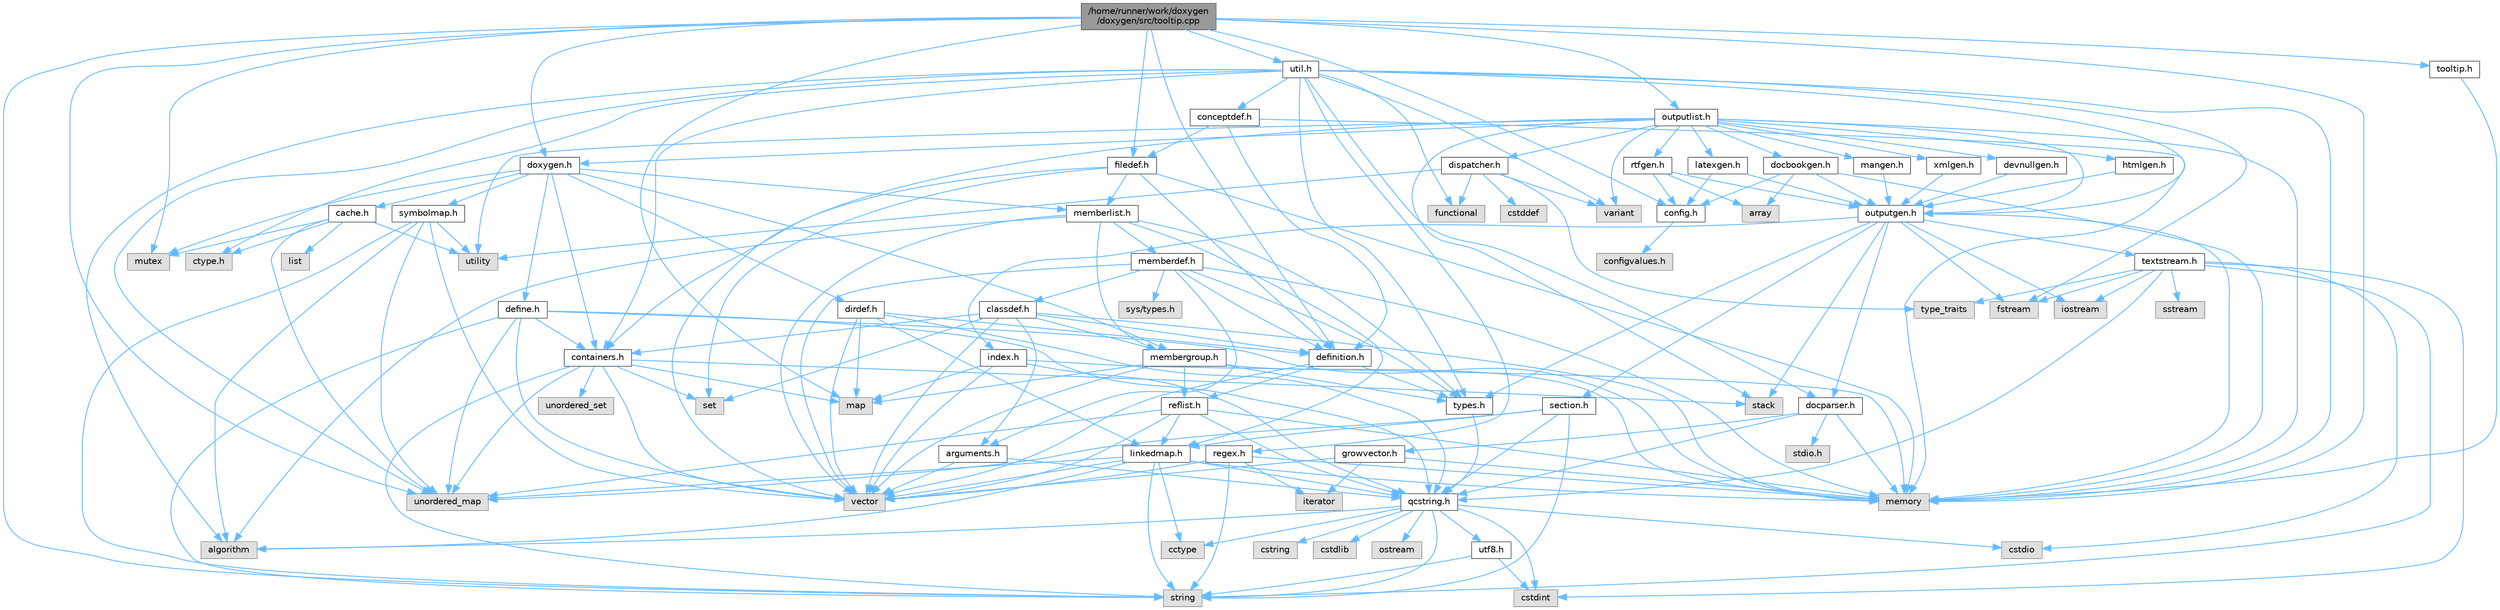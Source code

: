 digraph "/home/runner/work/doxygen/doxygen/src/tooltip.cpp"
{
 // INTERACTIVE_SVG=YES
 // LATEX_PDF_SIZE
  bgcolor="transparent";
  edge [fontname=Helvetica,fontsize=10,labelfontname=Helvetica,labelfontsize=10];
  node [fontname=Helvetica,fontsize=10,shape=box,height=0.2,width=0.4];
  Node1 [id="Node000001",label="/home/runner/work/doxygen\l/doxygen/src/tooltip.cpp",height=0.2,width=0.4,color="gray40", fillcolor="grey60", style="filled", fontcolor="black"];
  Node1 -> Node2 [id="edge1_Node000001_Node000002",color="steelblue1",style="solid"];
  Node2 [id="Node000002",label="map",height=0.2,width=0.4,color="grey60", fillcolor="#E0E0E0", style="filled"];
  Node1 -> Node3 [id="edge2_Node000001_Node000003",color="steelblue1",style="solid"];
  Node3 [id="Node000003",label="memory",height=0.2,width=0.4,color="grey60", fillcolor="#E0E0E0", style="filled"];
  Node1 -> Node4 [id="edge3_Node000001_Node000004",color="steelblue1",style="solid"];
  Node4 [id="Node000004",label="unordered_map",height=0.2,width=0.4,color="grey60", fillcolor="#E0E0E0", style="filled"];
  Node1 -> Node5 [id="edge4_Node000001_Node000005",color="steelblue1",style="solid"];
  Node5 [id="Node000005",label="string",height=0.2,width=0.4,color="grey60", fillcolor="#E0E0E0", style="filled"];
  Node1 -> Node6 [id="edge5_Node000001_Node000006",color="steelblue1",style="solid"];
  Node6 [id="Node000006",label="mutex",height=0.2,width=0.4,color="grey60", fillcolor="#E0E0E0", style="filled"];
  Node1 -> Node7 [id="edge6_Node000001_Node000007",color="steelblue1",style="solid"];
  Node7 [id="Node000007",label="tooltip.h",height=0.2,width=0.4,color="grey40", fillcolor="white", style="filled",URL="$db/d83/tooltip_8h.html",tooltip=" "];
  Node7 -> Node3 [id="edge7_Node000007_Node000003",color="steelblue1",style="solid"];
  Node1 -> Node8 [id="edge8_Node000001_Node000008",color="steelblue1",style="solid"];
  Node8 [id="Node000008",label="definition.h",height=0.2,width=0.4,color="grey40", fillcolor="white", style="filled",URL="$df/da1/definition_8h.html",tooltip=" "];
  Node8 -> Node9 [id="edge9_Node000008_Node000009",color="steelblue1",style="solid"];
  Node9 [id="Node000009",label="vector",height=0.2,width=0.4,color="grey60", fillcolor="#E0E0E0", style="filled"];
  Node8 -> Node10 [id="edge10_Node000008_Node000010",color="steelblue1",style="solid"];
  Node10 [id="Node000010",label="types.h",height=0.2,width=0.4,color="grey40", fillcolor="white", style="filled",URL="$d9/d49/types_8h.html",tooltip="This file contains a number of basic enums and types."];
  Node10 -> Node11 [id="edge11_Node000010_Node000011",color="steelblue1",style="solid"];
  Node11 [id="Node000011",label="qcstring.h",height=0.2,width=0.4,color="grey40", fillcolor="white", style="filled",URL="$d7/d5c/qcstring_8h.html",tooltip=" "];
  Node11 -> Node5 [id="edge12_Node000011_Node000005",color="steelblue1",style="solid"];
  Node11 -> Node12 [id="edge13_Node000011_Node000012",color="steelblue1",style="solid"];
  Node12 [id="Node000012",label="algorithm",height=0.2,width=0.4,color="grey60", fillcolor="#E0E0E0", style="filled"];
  Node11 -> Node13 [id="edge14_Node000011_Node000013",color="steelblue1",style="solid"];
  Node13 [id="Node000013",label="cctype",height=0.2,width=0.4,color="grey60", fillcolor="#E0E0E0", style="filled"];
  Node11 -> Node14 [id="edge15_Node000011_Node000014",color="steelblue1",style="solid"];
  Node14 [id="Node000014",label="cstring",height=0.2,width=0.4,color="grey60", fillcolor="#E0E0E0", style="filled"];
  Node11 -> Node15 [id="edge16_Node000011_Node000015",color="steelblue1",style="solid"];
  Node15 [id="Node000015",label="cstdio",height=0.2,width=0.4,color="grey60", fillcolor="#E0E0E0", style="filled"];
  Node11 -> Node16 [id="edge17_Node000011_Node000016",color="steelblue1",style="solid"];
  Node16 [id="Node000016",label="cstdlib",height=0.2,width=0.4,color="grey60", fillcolor="#E0E0E0", style="filled"];
  Node11 -> Node17 [id="edge18_Node000011_Node000017",color="steelblue1",style="solid"];
  Node17 [id="Node000017",label="cstdint",height=0.2,width=0.4,color="grey60", fillcolor="#E0E0E0", style="filled"];
  Node11 -> Node18 [id="edge19_Node000011_Node000018",color="steelblue1",style="solid"];
  Node18 [id="Node000018",label="ostream",height=0.2,width=0.4,color="grey60", fillcolor="#E0E0E0", style="filled"];
  Node11 -> Node19 [id="edge20_Node000011_Node000019",color="steelblue1",style="solid"];
  Node19 [id="Node000019",label="utf8.h",height=0.2,width=0.4,color="grey40", fillcolor="white", style="filled",URL="$db/d7c/utf8_8h.html",tooltip="Various UTF8 related helper functions."];
  Node19 -> Node17 [id="edge21_Node000019_Node000017",color="steelblue1",style="solid"];
  Node19 -> Node5 [id="edge22_Node000019_Node000005",color="steelblue1",style="solid"];
  Node8 -> Node20 [id="edge23_Node000008_Node000020",color="steelblue1",style="solid"];
  Node20 [id="Node000020",label="reflist.h",height=0.2,width=0.4,color="grey40", fillcolor="white", style="filled",URL="$d1/d02/reflist_8h.html",tooltip=" "];
  Node20 -> Node9 [id="edge24_Node000020_Node000009",color="steelblue1",style="solid"];
  Node20 -> Node4 [id="edge25_Node000020_Node000004",color="steelblue1",style="solid"];
  Node20 -> Node3 [id="edge26_Node000020_Node000003",color="steelblue1",style="solid"];
  Node20 -> Node11 [id="edge27_Node000020_Node000011",color="steelblue1",style="solid"];
  Node20 -> Node21 [id="edge28_Node000020_Node000021",color="steelblue1",style="solid"];
  Node21 [id="Node000021",label="linkedmap.h",height=0.2,width=0.4,color="grey40", fillcolor="white", style="filled",URL="$da/de1/linkedmap_8h.html",tooltip=" "];
  Node21 -> Node4 [id="edge29_Node000021_Node000004",color="steelblue1",style="solid"];
  Node21 -> Node9 [id="edge30_Node000021_Node000009",color="steelblue1",style="solid"];
  Node21 -> Node3 [id="edge31_Node000021_Node000003",color="steelblue1",style="solid"];
  Node21 -> Node5 [id="edge32_Node000021_Node000005",color="steelblue1",style="solid"];
  Node21 -> Node12 [id="edge33_Node000021_Node000012",color="steelblue1",style="solid"];
  Node21 -> Node13 [id="edge34_Node000021_Node000013",color="steelblue1",style="solid"];
  Node21 -> Node11 [id="edge35_Node000021_Node000011",color="steelblue1",style="solid"];
  Node1 -> Node22 [id="edge36_Node000001_Node000022",color="steelblue1",style="solid"];
  Node22 [id="Node000022",label="outputlist.h",height=0.2,width=0.4,color="grey40", fillcolor="white", style="filled",URL="$d2/db9/outputlist_8h.html",tooltip=" "];
  Node22 -> Node23 [id="edge37_Node000022_Node000023",color="steelblue1",style="solid"];
  Node23 [id="Node000023",label="utility",height=0.2,width=0.4,color="grey60", fillcolor="#E0E0E0", style="filled"];
  Node22 -> Node9 [id="edge38_Node000022_Node000009",color="steelblue1",style="solid"];
  Node22 -> Node3 [id="edge39_Node000022_Node000003",color="steelblue1",style="solid"];
  Node22 -> Node24 [id="edge40_Node000022_Node000024",color="steelblue1",style="solid"];
  Node24 [id="Node000024",label="variant",height=0.2,width=0.4,color="grey60", fillcolor="#E0E0E0", style="filled"];
  Node22 -> Node25 [id="edge41_Node000022_Node000025",color="steelblue1",style="solid"];
  Node25 [id="Node000025",label="stack",height=0.2,width=0.4,color="grey60", fillcolor="#E0E0E0", style="filled"];
  Node22 -> Node26 [id="edge42_Node000022_Node000026",color="steelblue1",style="solid"];
  Node26 [id="Node000026",label="outputgen.h",height=0.2,width=0.4,color="grey40", fillcolor="white", style="filled",URL="$df/d06/outputgen_8h.html",tooltip=" "];
  Node26 -> Node3 [id="edge43_Node000026_Node000003",color="steelblue1",style="solid"];
  Node26 -> Node25 [id="edge44_Node000026_Node000025",color="steelblue1",style="solid"];
  Node26 -> Node27 [id="edge45_Node000026_Node000027",color="steelblue1",style="solid"];
  Node27 [id="Node000027",label="iostream",height=0.2,width=0.4,color="grey60", fillcolor="#E0E0E0", style="filled"];
  Node26 -> Node28 [id="edge46_Node000026_Node000028",color="steelblue1",style="solid"];
  Node28 [id="Node000028",label="fstream",height=0.2,width=0.4,color="grey60", fillcolor="#E0E0E0", style="filled"];
  Node26 -> Node10 [id="edge47_Node000026_Node000010",color="steelblue1",style="solid"];
  Node26 -> Node29 [id="edge48_Node000026_Node000029",color="steelblue1",style="solid"];
  Node29 [id="Node000029",label="index.h",height=0.2,width=0.4,color="grey40", fillcolor="white", style="filled",URL="$d1/db5/index_8h.html",tooltip=" "];
  Node29 -> Node3 [id="edge49_Node000029_Node000003",color="steelblue1",style="solid"];
  Node29 -> Node9 [id="edge50_Node000029_Node000009",color="steelblue1",style="solid"];
  Node29 -> Node2 [id="edge51_Node000029_Node000002",color="steelblue1",style="solid"];
  Node29 -> Node11 [id="edge52_Node000029_Node000011",color="steelblue1",style="solid"];
  Node26 -> Node30 [id="edge53_Node000026_Node000030",color="steelblue1",style="solid"];
  Node30 [id="Node000030",label="section.h",height=0.2,width=0.4,color="grey40", fillcolor="white", style="filled",URL="$d1/d2a/section_8h.html",tooltip=" "];
  Node30 -> Node5 [id="edge54_Node000030_Node000005",color="steelblue1",style="solid"];
  Node30 -> Node4 [id="edge55_Node000030_Node000004",color="steelblue1",style="solid"];
  Node30 -> Node11 [id="edge56_Node000030_Node000011",color="steelblue1",style="solid"];
  Node30 -> Node21 [id="edge57_Node000030_Node000021",color="steelblue1",style="solid"];
  Node26 -> Node31 [id="edge58_Node000026_Node000031",color="steelblue1",style="solid"];
  Node31 [id="Node000031",label="textstream.h",height=0.2,width=0.4,color="grey40", fillcolor="white", style="filled",URL="$d4/d7d/textstream_8h.html",tooltip=" "];
  Node31 -> Node5 [id="edge59_Node000031_Node000005",color="steelblue1",style="solid"];
  Node31 -> Node27 [id="edge60_Node000031_Node000027",color="steelblue1",style="solid"];
  Node31 -> Node32 [id="edge61_Node000031_Node000032",color="steelblue1",style="solid"];
  Node32 [id="Node000032",label="sstream",height=0.2,width=0.4,color="grey60", fillcolor="#E0E0E0", style="filled"];
  Node31 -> Node17 [id="edge62_Node000031_Node000017",color="steelblue1",style="solid"];
  Node31 -> Node15 [id="edge63_Node000031_Node000015",color="steelblue1",style="solid"];
  Node31 -> Node28 [id="edge64_Node000031_Node000028",color="steelblue1",style="solid"];
  Node31 -> Node33 [id="edge65_Node000031_Node000033",color="steelblue1",style="solid"];
  Node33 [id="Node000033",label="type_traits",height=0.2,width=0.4,color="grey60", fillcolor="#E0E0E0", style="filled"];
  Node31 -> Node11 [id="edge66_Node000031_Node000011",color="steelblue1",style="solid"];
  Node26 -> Node34 [id="edge67_Node000026_Node000034",color="steelblue1",style="solid"];
  Node34 [id="Node000034",label="docparser.h",height=0.2,width=0.4,color="grey40", fillcolor="white", style="filled",URL="$de/d9c/docparser_8h.html",tooltip=" "];
  Node34 -> Node35 [id="edge68_Node000034_Node000035",color="steelblue1",style="solid"];
  Node35 [id="Node000035",label="stdio.h",height=0.2,width=0.4,color="grey60", fillcolor="#E0E0E0", style="filled"];
  Node34 -> Node3 [id="edge69_Node000034_Node000003",color="steelblue1",style="solid"];
  Node34 -> Node11 [id="edge70_Node000034_Node000011",color="steelblue1",style="solid"];
  Node34 -> Node36 [id="edge71_Node000034_Node000036",color="steelblue1",style="solid"];
  Node36 [id="Node000036",label="growvector.h",height=0.2,width=0.4,color="grey40", fillcolor="white", style="filled",URL="$d7/d50/growvector_8h.html",tooltip=" "];
  Node36 -> Node9 [id="edge72_Node000036_Node000009",color="steelblue1",style="solid"];
  Node36 -> Node3 [id="edge73_Node000036_Node000003",color="steelblue1",style="solid"];
  Node36 -> Node37 [id="edge74_Node000036_Node000037",color="steelblue1",style="solid"];
  Node37 [id="Node000037",label="iterator",height=0.2,width=0.4,color="grey60", fillcolor="#E0E0E0", style="filled"];
  Node22 -> Node38 [id="edge75_Node000022_Node000038",color="steelblue1",style="solid"];
  Node38 [id="Node000038",label="doxygen.h",height=0.2,width=0.4,color="grey40", fillcolor="white", style="filled",URL="$d1/da1/doxygen_8h.html",tooltip=" "];
  Node38 -> Node6 [id="edge76_Node000038_Node000006",color="steelblue1",style="solid"];
  Node38 -> Node39 [id="edge77_Node000038_Node000039",color="steelblue1",style="solid"];
  Node39 [id="Node000039",label="containers.h",height=0.2,width=0.4,color="grey40", fillcolor="white", style="filled",URL="$d5/d75/containers_8h.html",tooltip=" "];
  Node39 -> Node9 [id="edge78_Node000039_Node000009",color="steelblue1",style="solid"];
  Node39 -> Node5 [id="edge79_Node000039_Node000005",color="steelblue1",style="solid"];
  Node39 -> Node40 [id="edge80_Node000039_Node000040",color="steelblue1",style="solid"];
  Node40 [id="Node000040",label="set",height=0.2,width=0.4,color="grey60", fillcolor="#E0E0E0", style="filled"];
  Node39 -> Node2 [id="edge81_Node000039_Node000002",color="steelblue1",style="solid"];
  Node39 -> Node41 [id="edge82_Node000039_Node000041",color="steelblue1",style="solid"];
  Node41 [id="Node000041",label="unordered_set",height=0.2,width=0.4,color="grey60", fillcolor="#E0E0E0", style="filled"];
  Node39 -> Node4 [id="edge83_Node000039_Node000004",color="steelblue1",style="solid"];
  Node39 -> Node25 [id="edge84_Node000039_Node000025",color="steelblue1",style="solid"];
  Node38 -> Node42 [id="edge85_Node000038_Node000042",color="steelblue1",style="solid"];
  Node42 [id="Node000042",label="membergroup.h",height=0.2,width=0.4,color="grey40", fillcolor="white", style="filled",URL="$d9/d11/membergroup_8h.html",tooltip=" "];
  Node42 -> Node9 [id="edge86_Node000042_Node000009",color="steelblue1",style="solid"];
  Node42 -> Node2 [id="edge87_Node000042_Node000002",color="steelblue1",style="solid"];
  Node42 -> Node3 [id="edge88_Node000042_Node000003",color="steelblue1",style="solid"];
  Node42 -> Node10 [id="edge89_Node000042_Node000010",color="steelblue1",style="solid"];
  Node42 -> Node20 [id="edge90_Node000042_Node000020",color="steelblue1",style="solid"];
  Node38 -> Node43 [id="edge91_Node000038_Node000043",color="steelblue1",style="solid"];
  Node43 [id="Node000043",label="dirdef.h",height=0.2,width=0.4,color="grey40", fillcolor="white", style="filled",URL="$d6/d15/dirdef_8h.html",tooltip=" "];
  Node43 -> Node9 [id="edge92_Node000043_Node000009",color="steelblue1",style="solid"];
  Node43 -> Node2 [id="edge93_Node000043_Node000002",color="steelblue1",style="solid"];
  Node43 -> Node11 [id="edge94_Node000043_Node000011",color="steelblue1",style="solid"];
  Node43 -> Node21 [id="edge95_Node000043_Node000021",color="steelblue1",style="solid"];
  Node43 -> Node8 [id="edge96_Node000043_Node000008",color="steelblue1",style="solid"];
  Node38 -> Node44 [id="edge97_Node000038_Node000044",color="steelblue1",style="solid"];
  Node44 [id="Node000044",label="memberlist.h",height=0.2,width=0.4,color="grey40", fillcolor="white", style="filled",URL="$dd/d78/memberlist_8h.html",tooltip=" "];
  Node44 -> Node9 [id="edge98_Node000044_Node000009",color="steelblue1",style="solid"];
  Node44 -> Node12 [id="edge99_Node000044_Node000012",color="steelblue1",style="solid"];
  Node44 -> Node45 [id="edge100_Node000044_Node000045",color="steelblue1",style="solid"];
  Node45 [id="Node000045",label="memberdef.h",height=0.2,width=0.4,color="grey40", fillcolor="white", style="filled",URL="$d4/d46/memberdef_8h.html",tooltip=" "];
  Node45 -> Node9 [id="edge101_Node000045_Node000009",color="steelblue1",style="solid"];
  Node45 -> Node3 [id="edge102_Node000045_Node000003",color="steelblue1",style="solid"];
  Node45 -> Node46 [id="edge103_Node000045_Node000046",color="steelblue1",style="solid"];
  Node46 [id="Node000046",label="sys/types.h",height=0.2,width=0.4,color="grey60", fillcolor="#E0E0E0", style="filled"];
  Node45 -> Node10 [id="edge104_Node000045_Node000010",color="steelblue1",style="solid"];
  Node45 -> Node8 [id="edge105_Node000045_Node000008",color="steelblue1",style="solid"];
  Node45 -> Node47 [id="edge106_Node000045_Node000047",color="steelblue1",style="solid"];
  Node47 [id="Node000047",label="arguments.h",height=0.2,width=0.4,color="grey40", fillcolor="white", style="filled",URL="$df/d9b/arguments_8h.html",tooltip=" "];
  Node47 -> Node9 [id="edge107_Node000047_Node000009",color="steelblue1",style="solid"];
  Node47 -> Node11 [id="edge108_Node000047_Node000011",color="steelblue1",style="solid"];
  Node45 -> Node48 [id="edge109_Node000045_Node000048",color="steelblue1",style="solid"];
  Node48 [id="Node000048",label="classdef.h",height=0.2,width=0.4,color="grey40", fillcolor="white", style="filled",URL="$d1/da6/classdef_8h.html",tooltip=" "];
  Node48 -> Node3 [id="edge110_Node000048_Node000003",color="steelblue1",style="solid"];
  Node48 -> Node9 [id="edge111_Node000048_Node000009",color="steelblue1",style="solid"];
  Node48 -> Node40 [id="edge112_Node000048_Node000040",color="steelblue1",style="solid"];
  Node48 -> Node39 [id="edge113_Node000048_Node000039",color="steelblue1",style="solid"];
  Node48 -> Node8 [id="edge114_Node000048_Node000008",color="steelblue1",style="solid"];
  Node48 -> Node47 [id="edge115_Node000048_Node000047",color="steelblue1",style="solid"];
  Node48 -> Node42 [id="edge116_Node000048_Node000042",color="steelblue1",style="solid"];
  Node44 -> Node21 [id="edge117_Node000044_Node000021",color="steelblue1",style="solid"];
  Node44 -> Node10 [id="edge118_Node000044_Node000010",color="steelblue1",style="solid"];
  Node44 -> Node42 [id="edge119_Node000044_Node000042",color="steelblue1",style="solid"];
  Node38 -> Node49 [id="edge120_Node000038_Node000049",color="steelblue1",style="solid"];
  Node49 [id="Node000049",label="define.h",height=0.2,width=0.4,color="grey40", fillcolor="white", style="filled",URL="$df/d67/define_8h.html",tooltip=" "];
  Node49 -> Node9 [id="edge121_Node000049_Node000009",color="steelblue1",style="solid"];
  Node49 -> Node3 [id="edge122_Node000049_Node000003",color="steelblue1",style="solid"];
  Node49 -> Node5 [id="edge123_Node000049_Node000005",color="steelblue1",style="solid"];
  Node49 -> Node4 [id="edge124_Node000049_Node000004",color="steelblue1",style="solid"];
  Node49 -> Node11 [id="edge125_Node000049_Node000011",color="steelblue1",style="solid"];
  Node49 -> Node39 [id="edge126_Node000049_Node000039",color="steelblue1",style="solid"];
  Node38 -> Node50 [id="edge127_Node000038_Node000050",color="steelblue1",style="solid"];
  Node50 [id="Node000050",label="cache.h",height=0.2,width=0.4,color="grey40", fillcolor="white", style="filled",URL="$d3/d26/cache_8h.html",tooltip=" "];
  Node50 -> Node51 [id="edge128_Node000050_Node000051",color="steelblue1",style="solid"];
  Node51 [id="Node000051",label="list",height=0.2,width=0.4,color="grey60", fillcolor="#E0E0E0", style="filled"];
  Node50 -> Node4 [id="edge129_Node000050_Node000004",color="steelblue1",style="solid"];
  Node50 -> Node6 [id="edge130_Node000050_Node000006",color="steelblue1",style="solid"];
  Node50 -> Node23 [id="edge131_Node000050_Node000023",color="steelblue1",style="solid"];
  Node50 -> Node52 [id="edge132_Node000050_Node000052",color="steelblue1",style="solid"];
  Node52 [id="Node000052",label="ctype.h",height=0.2,width=0.4,color="grey60", fillcolor="#E0E0E0", style="filled"];
  Node38 -> Node53 [id="edge133_Node000038_Node000053",color="steelblue1",style="solid"];
  Node53 [id="Node000053",label="symbolmap.h",height=0.2,width=0.4,color="grey40", fillcolor="white", style="filled",URL="$d7/ddd/symbolmap_8h.html",tooltip=" "];
  Node53 -> Node12 [id="edge134_Node000053_Node000012",color="steelblue1",style="solid"];
  Node53 -> Node4 [id="edge135_Node000053_Node000004",color="steelblue1",style="solid"];
  Node53 -> Node9 [id="edge136_Node000053_Node000009",color="steelblue1",style="solid"];
  Node53 -> Node5 [id="edge137_Node000053_Node000005",color="steelblue1",style="solid"];
  Node53 -> Node23 [id="edge138_Node000053_Node000023",color="steelblue1",style="solid"];
  Node22 -> Node54 [id="edge139_Node000022_Node000054",color="steelblue1",style="solid"];
  Node54 [id="Node000054",label="dispatcher.h",height=0.2,width=0.4,color="grey40", fillcolor="white", style="filled",URL="$da/d73/dispatcher_8h.html",tooltip=" "];
  Node54 -> Node55 [id="edge140_Node000054_Node000055",color="steelblue1",style="solid"];
  Node55 [id="Node000055",label="cstddef",height=0.2,width=0.4,color="grey60", fillcolor="#E0E0E0", style="filled"];
  Node54 -> Node23 [id="edge141_Node000054_Node000023",color="steelblue1",style="solid"];
  Node54 -> Node56 [id="edge142_Node000054_Node000056",color="steelblue1",style="solid"];
  Node56 [id="Node000056",label="functional",height=0.2,width=0.4,color="grey60", fillcolor="#E0E0E0", style="filled"];
  Node54 -> Node24 [id="edge143_Node000054_Node000024",color="steelblue1",style="solid"];
  Node54 -> Node33 [id="edge144_Node000054_Node000033",color="steelblue1",style="solid"];
  Node22 -> Node57 [id="edge145_Node000022_Node000057",color="steelblue1",style="solid"];
  Node57 [id="Node000057",label="htmlgen.h",height=0.2,width=0.4,color="grey40", fillcolor="white", style="filled",URL="$d8/d56/htmlgen_8h.html",tooltip=" "];
  Node57 -> Node26 [id="edge146_Node000057_Node000026",color="steelblue1",style="solid"];
  Node22 -> Node58 [id="edge147_Node000022_Node000058",color="steelblue1",style="solid"];
  Node58 [id="Node000058",label="latexgen.h",height=0.2,width=0.4,color="grey40", fillcolor="white", style="filled",URL="$d6/d9c/latexgen_8h.html",tooltip=" "];
  Node58 -> Node59 [id="edge148_Node000058_Node000059",color="steelblue1",style="solid"];
  Node59 [id="Node000059",label="config.h",height=0.2,width=0.4,color="grey40", fillcolor="white", style="filled",URL="$db/d16/config_8h.html",tooltip=" "];
  Node59 -> Node60 [id="edge149_Node000059_Node000060",color="steelblue1",style="solid"];
  Node60 [id="Node000060",label="configvalues.h",height=0.2,width=0.4,color="grey60", fillcolor="#E0E0E0", style="filled"];
  Node58 -> Node26 [id="edge150_Node000058_Node000026",color="steelblue1",style="solid"];
  Node22 -> Node61 [id="edge151_Node000022_Node000061",color="steelblue1",style="solid"];
  Node61 [id="Node000061",label="rtfgen.h",height=0.2,width=0.4,color="grey40", fillcolor="white", style="filled",URL="$d4/daa/rtfgen_8h.html",tooltip=" "];
  Node61 -> Node62 [id="edge152_Node000061_Node000062",color="steelblue1",style="solid"];
  Node62 [id="Node000062",label="array",height=0.2,width=0.4,color="grey60", fillcolor="#E0E0E0", style="filled"];
  Node61 -> Node59 [id="edge153_Node000061_Node000059",color="steelblue1",style="solid"];
  Node61 -> Node26 [id="edge154_Node000061_Node000026",color="steelblue1",style="solid"];
  Node22 -> Node63 [id="edge155_Node000022_Node000063",color="steelblue1",style="solid"];
  Node63 [id="Node000063",label="mangen.h",height=0.2,width=0.4,color="grey40", fillcolor="white", style="filled",URL="$da/dc0/mangen_8h.html",tooltip=" "];
  Node63 -> Node26 [id="edge156_Node000063_Node000026",color="steelblue1",style="solid"];
  Node22 -> Node64 [id="edge157_Node000022_Node000064",color="steelblue1",style="solid"];
  Node64 [id="Node000064",label="docbookgen.h",height=0.2,width=0.4,color="grey40", fillcolor="white", style="filled",URL="$de/dea/docbookgen_8h.html",tooltip=" "];
  Node64 -> Node3 [id="edge158_Node000064_Node000003",color="steelblue1",style="solid"];
  Node64 -> Node62 [id="edge159_Node000064_Node000062",color="steelblue1",style="solid"];
  Node64 -> Node59 [id="edge160_Node000064_Node000059",color="steelblue1",style="solid"];
  Node64 -> Node26 [id="edge161_Node000064_Node000026",color="steelblue1",style="solid"];
  Node22 -> Node65 [id="edge162_Node000022_Node000065",color="steelblue1",style="solid"];
  Node65 [id="Node000065",label="xmlgen.h",height=0.2,width=0.4,color="grey40", fillcolor="white", style="filled",URL="$d9/d67/xmlgen_8h.html",tooltip=" "];
  Node65 -> Node26 [id="edge163_Node000065_Node000026",color="steelblue1",style="solid"];
  Node22 -> Node66 [id="edge164_Node000022_Node000066",color="steelblue1",style="solid"];
  Node66 [id="Node000066",label="devnullgen.h",height=0.2,width=0.4,color="grey40", fillcolor="white", style="filled",URL="$d8/de5/devnullgen_8h.html",tooltip=" "];
  Node66 -> Node26 [id="edge165_Node000066_Node000026",color="steelblue1",style="solid"];
  Node1 -> Node67 [id="edge166_Node000001_Node000067",color="steelblue1",style="solid"];
  Node67 [id="Node000067",label="util.h",height=0.2,width=0.4,color="grey40", fillcolor="white", style="filled",URL="$d8/d3c/util_8h.html",tooltip="A bunch of utility functions."];
  Node67 -> Node3 [id="edge167_Node000067_Node000003",color="steelblue1",style="solid"];
  Node67 -> Node4 [id="edge168_Node000067_Node000004",color="steelblue1",style="solid"];
  Node67 -> Node12 [id="edge169_Node000067_Node000012",color="steelblue1",style="solid"];
  Node67 -> Node56 [id="edge170_Node000067_Node000056",color="steelblue1",style="solid"];
  Node67 -> Node28 [id="edge171_Node000067_Node000028",color="steelblue1",style="solid"];
  Node67 -> Node24 [id="edge172_Node000067_Node000024",color="steelblue1",style="solid"];
  Node67 -> Node52 [id="edge173_Node000067_Node000052",color="steelblue1",style="solid"];
  Node67 -> Node10 [id="edge174_Node000067_Node000010",color="steelblue1",style="solid"];
  Node67 -> Node34 [id="edge175_Node000067_Node000034",color="steelblue1",style="solid"];
  Node67 -> Node39 [id="edge176_Node000067_Node000039",color="steelblue1",style="solid"];
  Node67 -> Node26 [id="edge177_Node000067_Node000026",color="steelblue1",style="solid"];
  Node67 -> Node68 [id="edge178_Node000067_Node000068",color="steelblue1",style="solid"];
  Node68 [id="Node000068",label="regex.h",height=0.2,width=0.4,color="grey40", fillcolor="white", style="filled",URL="$d1/d21/regex_8h.html",tooltip=" "];
  Node68 -> Node3 [id="edge179_Node000068_Node000003",color="steelblue1",style="solid"];
  Node68 -> Node5 [id="edge180_Node000068_Node000005",color="steelblue1",style="solid"];
  Node68 -> Node9 [id="edge181_Node000068_Node000009",color="steelblue1",style="solid"];
  Node68 -> Node37 [id="edge182_Node000068_Node000037",color="steelblue1",style="solid"];
  Node67 -> Node69 [id="edge183_Node000067_Node000069",color="steelblue1",style="solid"];
  Node69 [id="Node000069",label="conceptdef.h",height=0.2,width=0.4,color="grey40", fillcolor="white", style="filled",URL="$da/df1/conceptdef_8h.html",tooltip=" "];
  Node69 -> Node3 [id="edge184_Node000069_Node000003",color="steelblue1",style="solid"];
  Node69 -> Node8 [id="edge185_Node000069_Node000008",color="steelblue1",style="solid"];
  Node69 -> Node70 [id="edge186_Node000069_Node000070",color="steelblue1",style="solid"];
  Node70 [id="Node000070",label="filedef.h",height=0.2,width=0.4,color="grey40", fillcolor="white", style="filled",URL="$d4/d3a/filedef_8h.html",tooltip=" "];
  Node70 -> Node3 [id="edge187_Node000070_Node000003",color="steelblue1",style="solid"];
  Node70 -> Node40 [id="edge188_Node000070_Node000040",color="steelblue1",style="solid"];
  Node70 -> Node8 [id="edge189_Node000070_Node000008",color="steelblue1",style="solid"];
  Node70 -> Node44 [id="edge190_Node000070_Node000044",color="steelblue1",style="solid"];
  Node70 -> Node39 [id="edge191_Node000070_Node000039",color="steelblue1",style="solid"];
  Node1 -> Node70 [id="edge192_Node000001_Node000070",color="steelblue1",style="solid"];
  Node1 -> Node38 [id="edge193_Node000001_Node000038",color="steelblue1",style="solid"];
  Node1 -> Node59 [id="edge194_Node000001_Node000059",color="steelblue1",style="solid"];
}
